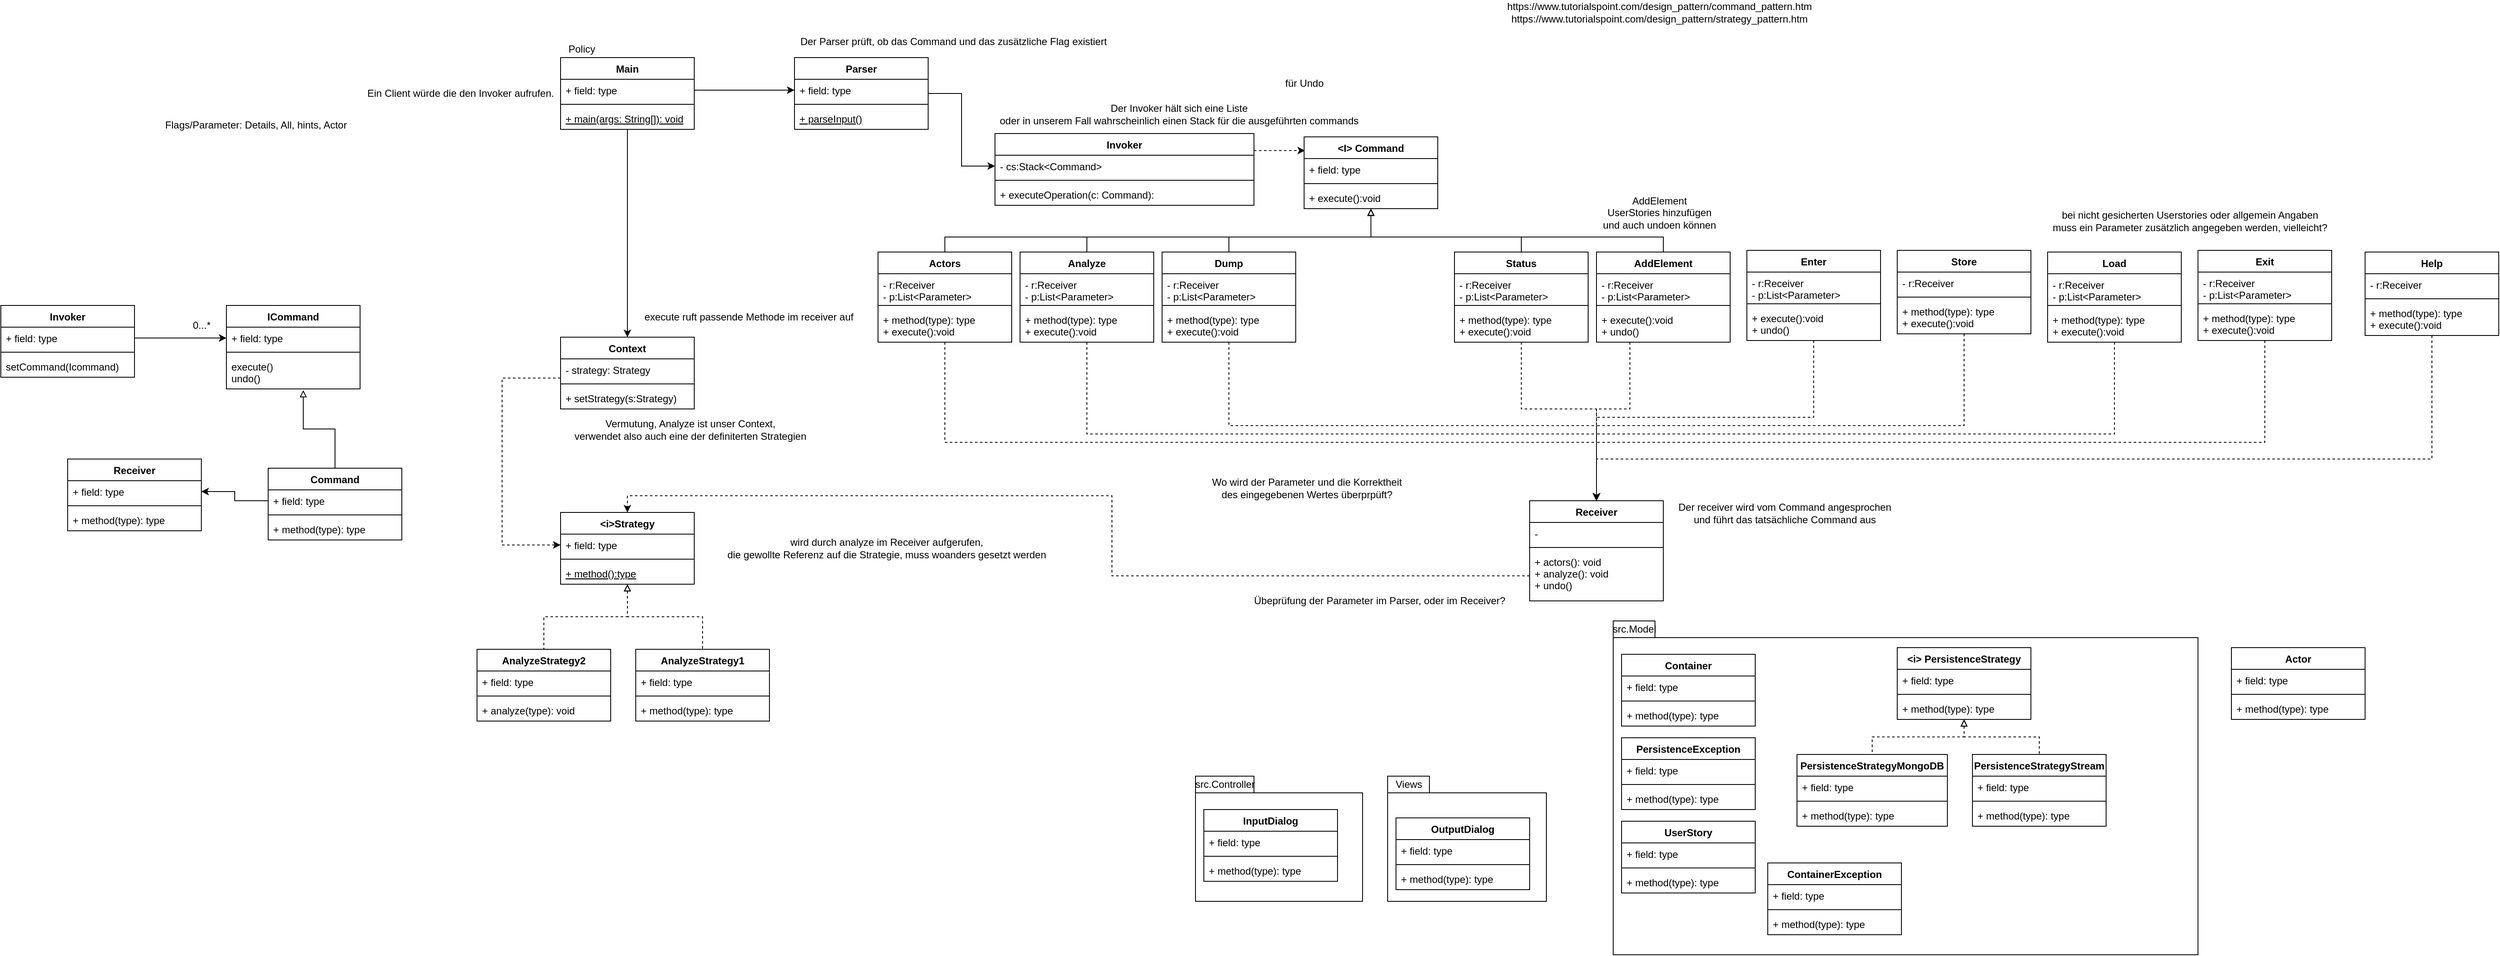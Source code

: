 <mxfile version="14.4.3" type="github">
  <diagram id="5BI3rPNFDfNl3alQkRcO" name="Page-1">
    <mxGraphModel dx="3258" dy="845" grid="1" gridSize="10" guides="1" tooltips="1" connect="1" arrows="1" fold="1" page="1" pageScale="1" pageWidth="1169" pageHeight="827" math="0" shadow="0">
      <root>
        <mxCell id="0" />
        <mxCell id="1" parent="0" />
        <mxCell id="6JhPH0XHJd65RkIRGvUt-177" value="" style="shape=folder;fontStyle=1;spacingTop=10;tabWidth=50;tabHeight=20;tabPosition=left;html=1;" parent="1" vertex="1">
          <mxGeometry x="-610" y="940" width="190" height="150" as="geometry" />
        </mxCell>
        <mxCell id="6JhPH0XHJd65RkIRGvUt-178" value="Views" style="text;html=1;align=center;verticalAlign=middle;resizable=0;points=[];autosize=1;" parent="1" vertex="1">
          <mxGeometry x="-610" y="940" width="50" height="20" as="geometry" />
        </mxCell>
        <mxCell id="6JhPH0XHJd65RkIRGvUt-179" value="OutputDialog" style="swimlane;fontStyle=1;align=center;verticalAlign=top;childLayout=stackLayout;horizontal=1;startSize=26;horizontalStack=0;resizeParent=1;resizeParentMax=0;resizeLast=0;collapsible=1;marginBottom=0;" parent="1" vertex="1">
          <mxGeometry x="-600" y="990" width="160" height="86" as="geometry" />
        </mxCell>
        <mxCell id="6JhPH0XHJd65RkIRGvUt-180" value="+ field: type" style="text;strokeColor=none;fillColor=none;align=left;verticalAlign=top;spacingLeft=4;spacingRight=4;overflow=hidden;rotatable=0;points=[[0,0.5],[1,0.5]];portConstraint=eastwest;" parent="6JhPH0XHJd65RkIRGvUt-179" vertex="1">
          <mxGeometry y="26" width="160" height="26" as="geometry" />
        </mxCell>
        <mxCell id="6JhPH0XHJd65RkIRGvUt-181" value="" style="line;strokeWidth=1;fillColor=none;align=left;verticalAlign=middle;spacingTop=-1;spacingLeft=3;spacingRight=3;rotatable=0;labelPosition=right;points=[];portConstraint=eastwest;" parent="6JhPH0XHJd65RkIRGvUt-179" vertex="1">
          <mxGeometry y="52" width="160" height="8" as="geometry" />
        </mxCell>
        <mxCell id="6JhPH0XHJd65RkIRGvUt-182" value="+ method(type): type" style="text;strokeColor=none;fillColor=none;align=left;verticalAlign=top;spacingLeft=4;spacingRight=4;overflow=hidden;rotatable=0;points=[[0,0.5],[1,0.5]];portConstraint=eastwest;" parent="6JhPH0XHJd65RkIRGvUt-179" vertex="1">
          <mxGeometry y="60" width="160" height="26" as="geometry" />
        </mxCell>
        <mxCell id="6JhPH0XHJd65RkIRGvUt-183" value="" style="shape=folder;fontStyle=1;spacingTop=10;tabWidth=50;tabHeight=20;tabPosition=left;html=1;" parent="1" vertex="1">
          <mxGeometry x="-340" y="754" width="700" height="400" as="geometry" />
        </mxCell>
        <mxCell id="6JhPH0XHJd65RkIRGvUt-184" value="src.Model" style="text;html=1;align=center;verticalAlign=middle;resizable=0;points=[];autosize=1;" parent="1" vertex="1">
          <mxGeometry x="-340" y="754" width="50" height="20" as="geometry" />
        </mxCell>
        <mxCell id="6JhPH0XHJd65RkIRGvUt-185" value="Container" style="swimlane;fontStyle=1;align=center;verticalAlign=top;childLayout=stackLayout;horizontal=1;startSize=26;horizontalStack=0;resizeParent=1;resizeParentMax=0;resizeLast=0;collapsible=1;marginBottom=0;" parent="1" vertex="1">
          <mxGeometry x="-330" y="794" width="160" height="86" as="geometry" />
        </mxCell>
        <mxCell id="6JhPH0XHJd65RkIRGvUt-186" value="+ field: type" style="text;strokeColor=none;fillColor=none;align=left;verticalAlign=top;spacingLeft=4;spacingRight=4;overflow=hidden;rotatable=0;points=[[0,0.5],[1,0.5]];portConstraint=eastwest;" parent="6JhPH0XHJd65RkIRGvUt-185" vertex="1">
          <mxGeometry y="26" width="160" height="26" as="geometry" />
        </mxCell>
        <mxCell id="6JhPH0XHJd65RkIRGvUt-187" value="" style="line;strokeWidth=1;fillColor=none;align=left;verticalAlign=middle;spacingTop=-1;spacingLeft=3;spacingRight=3;rotatable=0;labelPosition=right;points=[];portConstraint=eastwest;" parent="6JhPH0XHJd65RkIRGvUt-185" vertex="1">
          <mxGeometry y="52" width="160" height="8" as="geometry" />
        </mxCell>
        <mxCell id="6JhPH0XHJd65RkIRGvUt-188" value="+ method(type): type" style="text;strokeColor=none;fillColor=none;align=left;verticalAlign=top;spacingLeft=4;spacingRight=4;overflow=hidden;rotatable=0;points=[[0,0.5],[1,0.5]];portConstraint=eastwest;" parent="6JhPH0XHJd65RkIRGvUt-185" vertex="1">
          <mxGeometry y="60" width="160" height="26" as="geometry" />
        </mxCell>
        <mxCell id="6JhPH0XHJd65RkIRGvUt-189" value="ContainerException" style="swimlane;fontStyle=1;align=center;verticalAlign=top;childLayout=stackLayout;horizontal=1;startSize=26;horizontalStack=0;resizeParent=1;resizeParentMax=0;resizeLast=0;collapsible=1;marginBottom=0;" parent="1" vertex="1">
          <mxGeometry x="-155" y="1044" width="160" height="86" as="geometry" />
        </mxCell>
        <mxCell id="6JhPH0XHJd65RkIRGvUt-190" value="+ field: type" style="text;strokeColor=none;fillColor=none;align=left;verticalAlign=top;spacingLeft=4;spacingRight=4;overflow=hidden;rotatable=0;points=[[0,0.5],[1,0.5]];portConstraint=eastwest;" parent="6JhPH0XHJd65RkIRGvUt-189" vertex="1">
          <mxGeometry y="26" width="160" height="26" as="geometry" />
        </mxCell>
        <mxCell id="6JhPH0XHJd65RkIRGvUt-191" value="" style="line;strokeWidth=1;fillColor=none;align=left;verticalAlign=middle;spacingTop=-1;spacingLeft=3;spacingRight=3;rotatable=0;labelPosition=right;points=[];portConstraint=eastwest;" parent="6JhPH0XHJd65RkIRGvUt-189" vertex="1">
          <mxGeometry y="52" width="160" height="8" as="geometry" />
        </mxCell>
        <mxCell id="6JhPH0XHJd65RkIRGvUt-192" value="+ method(type): type" style="text;strokeColor=none;fillColor=none;align=left;verticalAlign=top;spacingLeft=4;spacingRight=4;overflow=hidden;rotatable=0;points=[[0,0.5],[1,0.5]];portConstraint=eastwest;" parent="6JhPH0XHJd65RkIRGvUt-189" vertex="1">
          <mxGeometry y="60" width="160" height="26" as="geometry" />
        </mxCell>
        <mxCell id="6JhPH0XHJd65RkIRGvUt-193" value="PersistenceException" style="swimlane;fontStyle=1;align=center;verticalAlign=top;childLayout=stackLayout;horizontal=1;startSize=26;horizontalStack=0;resizeParent=1;resizeParentMax=0;resizeLast=0;collapsible=1;marginBottom=0;" parent="1" vertex="1">
          <mxGeometry x="-330" y="894" width="160" height="86" as="geometry" />
        </mxCell>
        <mxCell id="6JhPH0XHJd65RkIRGvUt-194" value="+ field: type" style="text;strokeColor=none;fillColor=none;align=left;verticalAlign=top;spacingLeft=4;spacingRight=4;overflow=hidden;rotatable=0;points=[[0,0.5],[1,0.5]];portConstraint=eastwest;" parent="6JhPH0XHJd65RkIRGvUt-193" vertex="1">
          <mxGeometry y="26" width="160" height="26" as="geometry" />
        </mxCell>
        <mxCell id="6JhPH0XHJd65RkIRGvUt-195" value="" style="line;strokeWidth=1;fillColor=none;align=left;verticalAlign=middle;spacingTop=-1;spacingLeft=3;spacingRight=3;rotatable=0;labelPosition=right;points=[];portConstraint=eastwest;" parent="6JhPH0XHJd65RkIRGvUt-193" vertex="1">
          <mxGeometry y="52" width="160" height="8" as="geometry" />
        </mxCell>
        <mxCell id="6JhPH0XHJd65RkIRGvUt-196" value="+ method(type): type" style="text;strokeColor=none;fillColor=none;align=left;verticalAlign=top;spacingLeft=4;spacingRight=4;overflow=hidden;rotatable=0;points=[[0,0.5],[1,0.5]];portConstraint=eastwest;" parent="6JhPH0XHJd65RkIRGvUt-193" vertex="1">
          <mxGeometry y="60" width="160" height="26" as="geometry" />
        </mxCell>
        <mxCell id="6JhPH0XHJd65RkIRGvUt-197" value="PersistenceStrategyStream" style="swimlane;fontStyle=1;align=center;verticalAlign=top;childLayout=stackLayout;horizontal=1;startSize=26;horizontalStack=0;resizeParent=1;resizeParentMax=0;resizeLast=0;collapsible=1;marginBottom=0;" parent="1" vertex="1">
          <mxGeometry x="90" y="914" width="160" height="86" as="geometry" />
        </mxCell>
        <mxCell id="6JhPH0XHJd65RkIRGvUt-198" value="+ field: type" style="text;strokeColor=none;fillColor=none;align=left;verticalAlign=top;spacingLeft=4;spacingRight=4;overflow=hidden;rotatable=0;points=[[0,0.5],[1,0.5]];portConstraint=eastwest;" parent="6JhPH0XHJd65RkIRGvUt-197" vertex="1">
          <mxGeometry y="26" width="160" height="26" as="geometry" />
        </mxCell>
        <mxCell id="6JhPH0XHJd65RkIRGvUt-199" value="" style="line;strokeWidth=1;fillColor=none;align=left;verticalAlign=middle;spacingTop=-1;spacingLeft=3;spacingRight=3;rotatable=0;labelPosition=right;points=[];portConstraint=eastwest;" parent="6JhPH0XHJd65RkIRGvUt-197" vertex="1">
          <mxGeometry y="52" width="160" height="8" as="geometry" />
        </mxCell>
        <mxCell id="6JhPH0XHJd65RkIRGvUt-200" value="+ method(type): type" style="text;strokeColor=none;fillColor=none;align=left;verticalAlign=top;spacingLeft=4;spacingRight=4;overflow=hidden;rotatable=0;points=[[0,0.5],[1,0.5]];portConstraint=eastwest;" parent="6JhPH0XHJd65RkIRGvUt-197" vertex="1">
          <mxGeometry y="60" width="160" height="26" as="geometry" />
        </mxCell>
        <mxCell id="6JhPH0XHJd65RkIRGvUt-201" value="PersistenceStrategyMongoDB" style="swimlane;fontStyle=1;align=center;verticalAlign=top;childLayout=stackLayout;horizontal=1;startSize=26;horizontalStack=0;resizeParent=1;resizeParentMax=0;resizeLast=0;collapsible=1;marginBottom=0;" parent="1" vertex="1">
          <mxGeometry x="-120" y="914" width="180" height="86" as="geometry" />
        </mxCell>
        <mxCell id="6JhPH0XHJd65RkIRGvUt-202" value="+ field: type" style="text;strokeColor=none;fillColor=none;align=left;verticalAlign=top;spacingLeft=4;spacingRight=4;overflow=hidden;rotatable=0;points=[[0,0.5],[1,0.5]];portConstraint=eastwest;" parent="6JhPH0XHJd65RkIRGvUt-201" vertex="1">
          <mxGeometry y="26" width="180" height="26" as="geometry" />
        </mxCell>
        <mxCell id="6JhPH0XHJd65RkIRGvUt-203" value="" style="line;strokeWidth=1;fillColor=none;align=left;verticalAlign=middle;spacingTop=-1;spacingLeft=3;spacingRight=3;rotatable=0;labelPosition=right;points=[];portConstraint=eastwest;" parent="6JhPH0XHJd65RkIRGvUt-201" vertex="1">
          <mxGeometry y="52" width="180" height="8" as="geometry" />
        </mxCell>
        <mxCell id="6JhPH0XHJd65RkIRGvUt-204" value="+ method(type): type" style="text;strokeColor=none;fillColor=none;align=left;verticalAlign=top;spacingLeft=4;spacingRight=4;overflow=hidden;rotatable=0;points=[[0,0.5],[1,0.5]];portConstraint=eastwest;" parent="6JhPH0XHJd65RkIRGvUt-201" vertex="1">
          <mxGeometry y="60" width="180" height="26" as="geometry" />
        </mxCell>
        <mxCell id="6JhPH0XHJd65RkIRGvUt-205" value="UserStory" style="swimlane;fontStyle=1;align=center;verticalAlign=top;childLayout=stackLayout;horizontal=1;startSize=26;horizontalStack=0;resizeParent=1;resizeParentMax=0;resizeLast=0;collapsible=1;marginBottom=0;" parent="1" vertex="1">
          <mxGeometry x="-330" y="994" width="160" height="86" as="geometry" />
        </mxCell>
        <mxCell id="6JhPH0XHJd65RkIRGvUt-206" value="+ field: type" style="text;strokeColor=none;fillColor=none;align=left;verticalAlign=top;spacingLeft=4;spacingRight=4;overflow=hidden;rotatable=0;points=[[0,0.5],[1,0.5]];portConstraint=eastwest;" parent="6JhPH0XHJd65RkIRGvUt-205" vertex="1">
          <mxGeometry y="26" width="160" height="26" as="geometry" />
        </mxCell>
        <mxCell id="6JhPH0XHJd65RkIRGvUt-207" value="" style="line;strokeWidth=1;fillColor=none;align=left;verticalAlign=middle;spacingTop=-1;spacingLeft=3;spacingRight=3;rotatable=0;labelPosition=right;points=[];portConstraint=eastwest;" parent="6JhPH0XHJd65RkIRGvUt-205" vertex="1">
          <mxGeometry y="52" width="160" height="8" as="geometry" />
        </mxCell>
        <mxCell id="6JhPH0XHJd65RkIRGvUt-208" value="+ method(type): type" style="text;strokeColor=none;fillColor=none;align=left;verticalAlign=top;spacingLeft=4;spacingRight=4;overflow=hidden;rotatable=0;points=[[0,0.5],[1,0.5]];portConstraint=eastwest;" parent="6JhPH0XHJd65RkIRGvUt-205" vertex="1">
          <mxGeometry y="60" width="160" height="26" as="geometry" />
        </mxCell>
        <mxCell id="6JhPH0XHJd65RkIRGvUt-209" style="edgeStyle=orthogonalEdgeStyle;rounded=0;orthogonalLoop=1;jettySize=auto;html=1;entryX=0.5;entryY=0;entryDx=0;entryDy=0;endArrow=none;endFill=0;startArrow=block;startFill=0;dashed=1;" parent="1" source="6JhPH0XHJd65RkIRGvUt-211" target="6JhPH0XHJd65RkIRGvUt-197" edge="1">
          <mxGeometry relative="1" as="geometry" />
        </mxCell>
        <mxCell id="6JhPH0XHJd65RkIRGvUt-210" style="edgeStyle=orthogonalEdgeStyle;rounded=0;orthogonalLoop=1;jettySize=auto;html=1;entryX=0.5;entryY=0;entryDx=0;entryDy=0;endArrow=none;endFill=0;startArrow=block;startFill=0;dashed=1;" parent="1" source="6JhPH0XHJd65RkIRGvUt-211" target="6JhPH0XHJd65RkIRGvUt-201" edge="1">
          <mxGeometry relative="1" as="geometry" />
        </mxCell>
        <mxCell id="6JhPH0XHJd65RkIRGvUt-211" value="&lt;i&gt; PersistenceStrategy" style="swimlane;fontStyle=1;align=center;verticalAlign=top;childLayout=stackLayout;horizontal=1;startSize=26;horizontalStack=0;resizeParent=1;resizeParentMax=0;resizeLast=0;collapsible=1;marginBottom=0;" parent="1" vertex="1">
          <mxGeometry y="786" width="160" height="86" as="geometry" />
        </mxCell>
        <mxCell id="6JhPH0XHJd65RkIRGvUt-212" value="+ field: type" style="text;strokeColor=none;fillColor=none;align=left;verticalAlign=top;spacingLeft=4;spacingRight=4;overflow=hidden;rotatable=0;points=[[0,0.5],[1,0.5]];portConstraint=eastwest;" parent="6JhPH0XHJd65RkIRGvUt-211" vertex="1">
          <mxGeometry y="26" width="160" height="26" as="geometry" />
        </mxCell>
        <mxCell id="6JhPH0XHJd65RkIRGvUt-213" value="" style="line;strokeWidth=1;fillColor=none;align=left;verticalAlign=middle;spacingTop=-1;spacingLeft=3;spacingRight=3;rotatable=0;labelPosition=right;points=[];portConstraint=eastwest;" parent="6JhPH0XHJd65RkIRGvUt-211" vertex="1">
          <mxGeometry y="52" width="160" height="8" as="geometry" />
        </mxCell>
        <mxCell id="6JhPH0XHJd65RkIRGvUt-214" value="+ method(type): type" style="text;strokeColor=none;fillColor=none;align=left;verticalAlign=top;spacingLeft=4;spacingRight=4;overflow=hidden;rotatable=0;points=[[0,0.5],[1,0.5]];portConstraint=eastwest;" parent="6JhPH0XHJd65RkIRGvUt-211" vertex="1">
          <mxGeometry y="60" width="160" height="26" as="geometry" />
        </mxCell>
        <mxCell id="6JhPH0XHJd65RkIRGvUt-215" value="" style="shape=folder;fontStyle=1;spacingTop=10;tabWidth=70;tabHeight=20;tabPosition=left;html=1;" parent="1" vertex="1">
          <mxGeometry x="-840" y="940" width="200" height="150" as="geometry" />
        </mxCell>
        <mxCell id="6JhPH0XHJd65RkIRGvUt-216" value="src.Controller" style="text;html=1;align=center;verticalAlign=middle;resizable=0;points=[];autosize=1;" parent="1" vertex="1">
          <mxGeometry x="-840" y="940" width="70" height="20" as="geometry" />
        </mxCell>
        <mxCell id="6JhPH0XHJd65RkIRGvUt-217" value="InputDialog" style="swimlane;fontStyle=1;align=center;verticalAlign=top;childLayout=stackLayout;horizontal=1;startSize=26;horizontalStack=0;resizeParent=1;resizeParentMax=0;resizeLast=0;collapsible=1;marginBottom=0;" parent="1" vertex="1">
          <mxGeometry x="-830" y="980" width="160" height="86" as="geometry" />
        </mxCell>
        <mxCell id="6JhPH0XHJd65RkIRGvUt-218" value="+ field: type" style="text;strokeColor=none;fillColor=none;align=left;verticalAlign=top;spacingLeft=4;spacingRight=4;overflow=hidden;rotatable=0;points=[[0,0.5],[1,0.5]];portConstraint=eastwest;" parent="6JhPH0XHJd65RkIRGvUt-217" vertex="1">
          <mxGeometry y="26" width="160" height="26" as="geometry" />
        </mxCell>
        <mxCell id="6JhPH0XHJd65RkIRGvUt-219" value="" style="line;strokeWidth=1;fillColor=none;align=left;verticalAlign=middle;spacingTop=-1;spacingLeft=3;spacingRight=3;rotatable=0;labelPosition=right;points=[];portConstraint=eastwest;" parent="6JhPH0XHJd65RkIRGvUt-217" vertex="1">
          <mxGeometry y="52" width="160" height="8" as="geometry" />
        </mxCell>
        <mxCell id="6JhPH0XHJd65RkIRGvUt-220" value="+ method(type): type" style="text;strokeColor=none;fillColor=none;align=left;verticalAlign=top;spacingLeft=4;spacingRight=4;overflow=hidden;rotatable=0;points=[[0,0.5],[1,0.5]];portConstraint=eastwest;" parent="6JhPH0XHJd65RkIRGvUt-217" vertex="1">
          <mxGeometry y="60" width="160" height="26" as="geometry" />
        </mxCell>
        <mxCell id="6JhPH0XHJd65RkIRGvUt-222" style="edgeStyle=orthogonalEdgeStyle;rounded=0;orthogonalLoop=1;jettySize=auto;html=1;entryX=0.5;entryY=0;entryDx=0;entryDy=0;exitX=0.5;exitY=1;exitDx=0;exitDy=0;exitPerimeter=0;" parent="1" source="6JhPH0XHJd65RkIRGvUt-226" target="6JhPH0XHJd65RkIRGvUt-296" edge="1">
          <mxGeometry relative="1" as="geometry">
            <Array as="points">
              <mxPoint x="-1520" y="330" />
              <mxPoint x="-1520" y="330" />
            </Array>
          </mxGeometry>
        </mxCell>
        <mxCell id="6JhPH0XHJd65RkIRGvUt-223" value="Main" style="swimlane;fontStyle=1;align=center;verticalAlign=top;childLayout=stackLayout;horizontal=1;startSize=26;horizontalStack=0;resizeParent=1;resizeParentMax=0;resizeLast=0;collapsible=1;marginBottom=0;" parent="1" vertex="1">
          <mxGeometry x="-1600" y="79" width="160" height="86" as="geometry" />
        </mxCell>
        <mxCell id="6JhPH0XHJd65RkIRGvUt-224" value="+ field: type" style="text;strokeColor=none;fillColor=none;align=left;verticalAlign=top;spacingLeft=4;spacingRight=4;overflow=hidden;rotatable=0;points=[[0,0.5],[1,0.5]];portConstraint=eastwest;" parent="6JhPH0XHJd65RkIRGvUt-223" vertex="1">
          <mxGeometry y="26" width="160" height="26" as="geometry" />
        </mxCell>
        <mxCell id="6JhPH0XHJd65RkIRGvUt-225" value="" style="line;strokeWidth=1;fillColor=none;align=left;verticalAlign=middle;spacingTop=-1;spacingLeft=3;spacingRight=3;rotatable=0;labelPosition=right;points=[];portConstraint=eastwest;" parent="6JhPH0XHJd65RkIRGvUt-223" vertex="1">
          <mxGeometry y="52" width="160" height="8" as="geometry" />
        </mxCell>
        <mxCell id="6JhPH0XHJd65RkIRGvUt-226" value="+ main(args: String[]): void" style="text;strokeColor=none;fillColor=none;align=left;verticalAlign=top;spacingLeft=4;spacingRight=4;overflow=hidden;rotatable=0;points=[[0,0.5],[1,0.5]];portConstraint=eastwest;fontStyle=4" parent="6JhPH0XHJd65RkIRGvUt-223" vertex="1">
          <mxGeometry y="60" width="160" height="26" as="geometry" />
        </mxCell>
        <mxCell id="6JhPH0XHJd65RkIRGvUt-227" style="edgeStyle=orthogonalEdgeStyle;rounded=0;orthogonalLoop=1;jettySize=auto;html=1;entryX=0.007;entryY=0.191;entryDx=0;entryDy=0;entryPerimeter=0;startArrow=none;startFill=0;dashed=1;" parent="1" source="6JhPH0XHJd65RkIRGvUt-228" target="6JhPH0XHJd65RkIRGvUt-238" edge="1">
          <mxGeometry relative="1" as="geometry">
            <Array as="points">
              <mxPoint x="-740" y="190" />
            </Array>
          </mxGeometry>
        </mxCell>
        <mxCell id="6JhPH0XHJd65RkIRGvUt-228" value="Invoker" style="swimlane;fontStyle=1;align=center;verticalAlign=top;childLayout=stackLayout;horizontal=1;startSize=26;horizontalStack=0;resizeParent=1;resizeParentMax=0;resizeLast=0;collapsible=1;marginBottom=0;" parent="1" vertex="1">
          <mxGeometry x="-1080" y="170" width="310" height="86" as="geometry" />
        </mxCell>
        <mxCell id="6JhPH0XHJd65RkIRGvUt-229" value="- cs:Stack&lt;Command&gt;" style="text;strokeColor=none;fillColor=none;align=left;verticalAlign=top;spacingLeft=4;spacingRight=4;overflow=hidden;rotatable=0;points=[[0,0.5],[1,0.5]];portConstraint=eastwest;" parent="6JhPH0XHJd65RkIRGvUt-228" vertex="1">
          <mxGeometry y="26" width="310" height="26" as="geometry" />
        </mxCell>
        <mxCell id="6JhPH0XHJd65RkIRGvUt-230" value="" style="line;strokeWidth=1;fillColor=none;align=left;verticalAlign=middle;spacingTop=-1;spacingLeft=3;spacingRight=3;rotatable=0;labelPosition=right;points=[];portConstraint=eastwest;" parent="6JhPH0XHJd65RkIRGvUt-228" vertex="1">
          <mxGeometry y="52" width="310" height="8" as="geometry" />
        </mxCell>
        <mxCell id="6JhPH0XHJd65RkIRGvUt-231" value="+ executeOperation(c: Command): " style="text;strokeColor=none;fillColor=none;align=left;verticalAlign=top;spacingLeft=4;spacingRight=4;overflow=hidden;rotatable=0;points=[[0,0.5],[1,0.5]];portConstraint=eastwest;fontStyle=0" parent="6JhPH0XHJd65RkIRGvUt-228" vertex="1">
          <mxGeometry y="60" width="310" height="26" as="geometry" />
        </mxCell>
        <mxCell id="6JhPH0XHJd65RkIRGvUt-232" style="edgeStyle=orthogonalEdgeStyle;rounded=0;orthogonalLoop=1;jettySize=auto;html=1;entryX=0.5;entryY=0;entryDx=0;entryDy=0;startArrow=block;startFill=0;endArrow=none;endFill=0;" parent="1" source="6JhPH0XHJd65RkIRGvUt-238" target="6JhPH0XHJd65RkIRGvUt-277" edge="1">
          <mxGeometry relative="1" as="geometry">
            <Array as="points">
              <mxPoint x="-630" y="294" />
              <mxPoint x="-800" y="294" />
            </Array>
          </mxGeometry>
        </mxCell>
        <mxCell id="6JhPH0XHJd65RkIRGvUt-234" style="edgeStyle=orthogonalEdgeStyle;rounded=0;orthogonalLoop=1;jettySize=auto;html=1;entryX=0.5;entryY=0;entryDx=0;entryDy=0;startArrow=block;startFill=0;endArrow=none;endFill=0;" parent="1" source="6JhPH0XHJd65RkIRGvUt-238" target="6JhPH0XHJd65RkIRGvUt-248" edge="1">
          <mxGeometry relative="1" as="geometry">
            <Array as="points">
              <mxPoint x="-630" y="294" />
              <mxPoint x="-970" y="294" />
            </Array>
          </mxGeometry>
        </mxCell>
        <mxCell id="6JhPH0XHJd65RkIRGvUt-235" style="edgeStyle=orthogonalEdgeStyle;rounded=0;orthogonalLoop=1;jettySize=auto;html=1;entryX=0.5;entryY=0;entryDx=0;entryDy=0;startArrow=block;startFill=0;endArrow=none;endFill=0;" parent="1" source="6JhPH0XHJd65RkIRGvUt-238" target="6JhPH0XHJd65RkIRGvUt-258" edge="1">
          <mxGeometry relative="1" as="geometry">
            <Array as="points">
              <mxPoint x="-630" y="294" />
              <mxPoint x="-1140" y="294" />
            </Array>
          </mxGeometry>
        </mxCell>
        <mxCell id="6JhPH0XHJd65RkIRGvUt-236" style="edgeStyle=orthogonalEdgeStyle;rounded=0;orthogonalLoop=1;jettySize=auto;html=1;entryX=0.5;entryY=0;entryDx=0;entryDy=0;startArrow=block;startFill=0;endArrow=none;endFill=0;" parent="1" source="6JhPH0XHJd65RkIRGvUt-238" target="6JhPH0XHJd65RkIRGvUt-272" edge="1">
          <mxGeometry relative="1" as="geometry">
            <Array as="points">
              <mxPoint x="-630" y="294" />
              <mxPoint x="-450" y="294" />
            </Array>
          </mxGeometry>
        </mxCell>
        <mxCell id="6JhPH0XHJd65RkIRGvUt-237" style="edgeStyle=orthogonalEdgeStyle;rounded=0;orthogonalLoop=1;jettySize=auto;html=1;entryX=0.5;entryY=0;entryDx=0;entryDy=0;startArrow=block;startFill=0;endArrow=none;endFill=0;" parent="1" source="6JhPH0XHJd65RkIRGvUt-238" target="6JhPH0XHJd65RkIRGvUt-253" edge="1">
          <mxGeometry relative="1" as="geometry">
            <Array as="points">
              <mxPoint x="-630" y="294" />
              <mxPoint x="-280" y="294" />
            </Array>
          </mxGeometry>
        </mxCell>
        <mxCell id="6JhPH0XHJd65RkIRGvUt-238" value="&lt;I&gt; Command" style="swimlane;fontStyle=1;align=center;verticalAlign=top;childLayout=stackLayout;horizontal=1;startSize=26;horizontalStack=0;resizeParent=1;resizeParentMax=0;resizeLast=0;collapsible=1;marginBottom=0;" parent="1" vertex="1">
          <mxGeometry x="-710" y="174" width="160" height="86" as="geometry" />
        </mxCell>
        <mxCell id="6JhPH0XHJd65RkIRGvUt-239" value="+ field: type" style="text;strokeColor=none;fillColor=none;align=left;verticalAlign=top;spacingLeft=4;spacingRight=4;overflow=hidden;rotatable=0;points=[[0,0.5],[1,0.5]];portConstraint=eastwest;" parent="6JhPH0XHJd65RkIRGvUt-238" vertex="1">
          <mxGeometry y="26" width="160" height="26" as="geometry" />
        </mxCell>
        <mxCell id="6JhPH0XHJd65RkIRGvUt-240" value="" style="line;strokeWidth=1;fillColor=none;align=left;verticalAlign=middle;spacingTop=-1;spacingLeft=3;spacingRight=3;rotatable=0;labelPosition=right;points=[];portConstraint=eastwest;" parent="6JhPH0XHJd65RkIRGvUt-238" vertex="1">
          <mxGeometry y="52" width="160" height="8" as="geometry" />
        </mxCell>
        <mxCell id="6JhPH0XHJd65RkIRGvUt-241" value="+ execute():void" style="text;strokeColor=none;fillColor=none;align=left;verticalAlign=top;spacingLeft=4;spacingRight=4;overflow=hidden;rotatable=0;points=[[0,0.5],[1,0.5]];portConstraint=eastwest;fontStyle=0" parent="6JhPH0XHJd65RkIRGvUt-238" vertex="1">
          <mxGeometry y="60" width="160" height="26" as="geometry" />
        </mxCell>
        <mxCell id="6JhPH0XHJd65RkIRGvUt-243" value="Receiver" style="swimlane;fontStyle=1;align=center;verticalAlign=top;childLayout=stackLayout;horizontal=1;startSize=26;horizontalStack=0;resizeParent=1;resizeParentMax=0;resizeLast=0;collapsible=1;marginBottom=0;" parent="1" vertex="1">
          <mxGeometry x="-440" y="610" width="160" height="120" as="geometry" />
        </mxCell>
        <mxCell id="6JhPH0XHJd65RkIRGvUt-244" value="-" style="text;strokeColor=none;fillColor=none;align=left;verticalAlign=top;spacingLeft=4;spacingRight=4;overflow=hidden;rotatable=0;points=[[0,0.5],[1,0.5]];portConstraint=eastwest;" parent="6JhPH0XHJd65RkIRGvUt-243" vertex="1">
          <mxGeometry y="26" width="160" height="26" as="geometry" />
        </mxCell>
        <mxCell id="6JhPH0XHJd65RkIRGvUt-245" value="" style="line;strokeWidth=1;fillColor=none;align=left;verticalAlign=middle;spacingTop=-1;spacingLeft=3;spacingRight=3;rotatable=0;labelPosition=right;points=[];portConstraint=eastwest;" parent="6JhPH0XHJd65RkIRGvUt-243" vertex="1">
          <mxGeometry y="52" width="160" height="8" as="geometry" />
        </mxCell>
        <mxCell id="6JhPH0XHJd65RkIRGvUt-246" value="+ actors(): void&#xa;+ analyze(): void&#xa;+ undo()&#xa;&#xa;" style="text;strokeColor=none;fillColor=none;align=left;verticalAlign=top;spacingLeft=4;spacingRight=4;overflow=hidden;rotatable=0;points=[[0,0.5],[1,0.5]];portConstraint=eastwest;fontStyle=0" parent="6JhPH0XHJd65RkIRGvUt-243" vertex="1">
          <mxGeometry y="60" width="160" height="60" as="geometry" />
        </mxCell>
        <mxCell id="6JhPH0XHJd65RkIRGvUt-247" style="edgeStyle=orthogonalEdgeStyle;rounded=0;orthogonalLoop=1;jettySize=auto;html=1;entryX=0.5;entryY=0;entryDx=0;entryDy=0;dashed=1;startArrow=none;startFill=0;" parent="1" source="6JhPH0XHJd65RkIRGvUt-248" target="6JhPH0XHJd65RkIRGvUt-243" edge="1">
          <mxGeometry relative="1" as="geometry">
            <Array as="points">
              <mxPoint x="-970" y="530" />
              <mxPoint x="-360" y="530" />
            </Array>
          </mxGeometry>
        </mxCell>
        <mxCell id="6JhPH0XHJd65RkIRGvUt-248" value="Analyze" style="swimlane;fontStyle=1;align=center;verticalAlign=top;childLayout=stackLayout;horizontal=1;startSize=26;horizontalStack=0;resizeParent=1;resizeParentMax=0;resizeLast=0;collapsible=1;marginBottom=0;" parent="1" vertex="1">
          <mxGeometry x="-1050" y="312" width="160" height="108" as="geometry" />
        </mxCell>
        <mxCell id="6JhPH0XHJd65RkIRGvUt-249" value="- r:Receiver&#xa;- p:List&lt;Parameter&gt;&#xa;&#xa;&#xa;" style="text;strokeColor=none;fillColor=none;align=left;verticalAlign=top;spacingLeft=4;spacingRight=4;overflow=hidden;rotatable=0;points=[[0,0.5],[1,0.5]];portConstraint=eastwest;" parent="6JhPH0XHJd65RkIRGvUt-248" vertex="1">
          <mxGeometry y="26" width="160" height="34" as="geometry" />
        </mxCell>
        <mxCell id="6JhPH0XHJd65RkIRGvUt-250" value="" style="line;strokeWidth=1;fillColor=none;align=left;verticalAlign=middle;spacingTop=-1;spacingLeft=3;spacingRight=3;rotatable=0;labelPosition=right;points=[];portConstraint=eastwest;" parent="6JhPH0XHJd65RkIRGvUt-248" vertex="1">
          <mxGeometry y="60" width="160" height="8" as="geometry" />
        </mxCell>
        <mxCell id="6JhPH0XHJd65RkIRGvUt-251" value="+ method(type): type&#xa;+ execute():void" style="text;strokeColor=none;fillColor=none;align=left;verticalAlign=top;spacingLeft=4;spacingRight=4;overflow=hidden;rotatable=0;points=[[0,0.5],[1,0.5]];portConstraint=eastwest;fontStyle=0" parent="6JhPH0XHJd65RkIRGvUt-248" vertex="1">
          <mxGeometry y="68" width="160" height="40" as="geometry" />
        </mxCell>
        <mxCell id="6JhPH0XHJd65RkIRGvUt-252" style="edgeStyle=orthogonalEdgeStyle;rounded=0;orthogonalLoop=1;jettySize=auto;html=1;entryX=0.5;entryY=0;entryDx=0;entryDy=0;dashed=1;startArrow=none;startFill=0;exitX=0.25;exitY=1;exitDx=0;exitDy=0;" parent="1" source="6JhPH0XHJd65RkIRGvUt-253" target="6JhPH0XHJd65RkIRGvUt-243" edge="1">
          <mxGeometry relative="1" as="geometry">
            <Array as="points">
              <mxPoint x="-320" y="500" />
              <mxPoint x="-360" y="500" />
            </Array>
          </mxGeometry>
        </mxCell>
        <mxCell id="6JhPH0XHJd65RkIRGvUt-253" value="AddElement" style="swimlane;fontStyle=1;align=center;verticalAlign=top;childLayout=stackLayout;horizontal=1;startSize=26;horizontalStack=0;resizeParent=1;resizeParentMax=0;resizeLast=0;collapsible=1;marginBottom=0;" parent="1" vertex="1">
          <mxGeometry x="-360" y="312" width="160" height="108" as="geometry" />
        </mxCell>
        <mxCell id="6JhPH0XHJd65RkIRGvUt-254" value="- r:Receiver&#xa;- p:List&lt;Parameter&gt;&#xa;&#xa;&#xa;" style="text;strokeColor=none;fillColor=none;align=left;verticalAlign=top;spacingLeft=4;spacingRight=4;overflow=hidden;rotatable=0;points=[[0,0.5],[1,0.5]];portConstraint=eastwest;" parent="6JhPH0XHJd65RkIRGvUt-253" vertex="1">
          <mxGeometry y="26" width="160" height="34" as="geometry" />
        </mxCell>
        <mxCell id="6JhPH0XHJd65RkIRGvUt-255" value="" style="line;strokeWidth=1;fillColor=none;align=left;verticalAlign=middle;spacingTop=-1;spacingLeft=3;spacingRight=3;rotatable=0;labelPosition=right;points=[];portConstraint=eastwest;" parent="6JhPH0XHJd65RkIRGvUt-253" vertex="1">
          <mxGeometry y="60" width="160" height="8" as="geometry" />
        </mxCell>
        <mxCell id="6JhPH0XHJd65RkIRGvUt-256" value="+ execute():void&#xa;+ undo()&#xa;" style="text;strokeColor=none;fillColor=none;align=left;verticalAlign=top;spacingLeft=4;spacingRight=4;overflow=hidden;rotatable=0;points=[[0,0.5],[1,0.5]];portConstraint=eastwest;fontStyle=0" parent="6JhPH0XHJd65RkIRGvUt-253" vertex="1">
          <mxGeometry y="68" width="160" height="40" as="geometry" />
        </mxCell>
        <mxCell id="6JhPH0XHJd65RkIRGvUt-257" style="edgeStyle=orthogonalEdgeStyle;rounded=0;orthogonalLoop=1;jettySize=auto;html=1;entryX=0.5;entryY=0;entryDx=0;entryDy=0;dashed=1;startArrow=none;startFill=0;" parent="1" source="6JhPH0XHJd65RkIRGvUt-258" target="6JhPH0XHJd65RkIRGvUt-243" edge="1">
          <mxGeometry relative="1" as="geometry">
            <Array as="points">
              <mxPoint x="-1140" y="540" />
              <mxPoint x="-360" y="540" />
            </Array>
          </mxGeometry>
        </mxCell>
        <mxCell id="6JhPH0XHJd65RkIRGvUt-258" value="Actors" style="swimlane;fontStyle=1;align=center;verticalAlign=top;childLayout=stackLayout;horizontal=1;startSize=26;horizontalStack=0;resizeParent=1;resizeParentMax=0;resizeLast=0;collapsible=1;marginBottom=0;" parent="1" vertex="1">
          <mxGeometry x="-1220" y="312" width="160" height="108" as="geometry" />
        </mxCell>
        <mxCell id="6JhPH0XHJd65RkIRGvUt-259" value="- r:Receiver&#xa;- p:List&lt;Parameter&gt;&#xa;" style="text;strokeColor=none;fillColor=none;align=left;verticalAlign=top;spacingLeft=4;spacingRight=4;overflow=hidden;rotatable=0;points=[[0,0.5],[1,0.5]];portConstraint=eastwest;" parent="6JhPH0XHJd65RkIRGvUt-258" vertex="1">
          <mxGeometry y="26" width="160" height="34" as="geometry" />
        </mxCell>
        <mxCell id="6JhPH0XHJd65RkIRGvUt-260" value="" style="line;strokeWidth=1;fillColor=none;align=left;verticalAlign=middle;spacingTop=-1;spacingLeft=3;spacingRight=3;rotatable=0;labelPosition=right;points=[];portConstraint=eastwest;" parent="6JhPH0XHJd65RkIRGvUt-258" vertex="1">
          <mxGeometry y="60" width="160" height="8" as="geometry" />
        </mxCell>
        <mxCell id="6JhPH0XHJd65RkIRGvUt-261" value="+ method(type): type&#xa;+ execute():void" style="text;strokeColor=none;fillColor=none;align=left;verticalAlign=top;spacingLeft=4;spacingRight=4;overflow=hidden;rotatable=0;points=[[0,0.5],[1,0.5]];portConstraint=eastwest;fontStyle=0" parent="6JhPH0XHJd65RkIRGvUt-258" vertex="1">
          <mxGeometry y="68" width="160" height="40" as="geometry" />
        </mxCell>
        <mxCell id="6JhPH0XHJd65RkIRGvUt-271" style="edgeStyle=orthogonalEdgeStyle;rounded=0;orthogonalLoop=1;jettySize=auto;html=1;entryX=0.5;entryY=0;entryDx=0;entryDy=0;dashed=1;startArrow=none;startFill=0;" parent="1" source="6JhPH0XHJd65RkIRGvUt-272" target="6JhPH0XHJd65RkIRGvUt-243" edge="1">
          <mxGeometry relative="1" as="geometry">
            <Array as="points">
              <mxPoint x="-450" y="500" />
              <mxPoint x="-360" y="500" />
            </Array>
          </mxGeometry>
        </mxCell>
        <mxCell id="6JhPH0XHJd65RkIRGvUt-272" value="Status" style="swimlane;fontStyle=1;align=center;verticalAlign=top;childLayout=stackLayout;horizontal=1;startSize=26;horizontalStack=0;resizeParent=1;resizeParentMax=0;resizeLast=0;collapsible=1;marginBottom=0;" parent="1" vertex="1">
          <mxGeometry x="-530" y="312" width="160" height="108" as="geometry" />
        </mxCell>
        <mxCell id="6JhPH0XHJd65RkIRGvUt-273" value="- r:Receiver&#xa;- p:List&lt;Parameter&gt;&#xa;&#xa;&#xa;" style="text;strokeColor=none;fillColor=none;align=left;verticalAlign=top;spacingLeft=4;spacingRight=4;overflow=hidden;rotatable=0;points=[[0,0.5],[1,0.5]];portConstraint=eastwest;" parent="6JhPH0XHJd65RkIRGvUt-272" vertex="1">
          <mxGeometry y="26" width="160" height="34" as="geometry" />
        </mxCell>
        <mxCell id="6JhPH0XHJd65RkIRGvUt-274" value="" style="line;strokeWidth=1;fillColor=none;align=left;verticalAlign=middle;spacingTop=-1;spacingLeft=3;spacingRight=3;rotatable=0;labelPosition=right;points=[];portConstraint=eastwest;" parent="6JhPH0XHJd65RkIRGvUt-272" vertex="1">
          <mxGeometry y="60" width="160" height="8" as="geometry" />
        </mxCell>
        <mxCell id="6JhPH0XHJd65RkIRGvUt-275" value="+ method(type): type&#xa;+ execute():void" style="text;strokeColor=none;fillColor=none;align=left;verticalAlign=top;spacingLeft=4;spacingRight=4;overflow=hidden;rotatable=0;points=[[0,0.5],[1,0.5]];portConstraint=eastwest;fontStyle=0" parent="6JhPH0XHJd65RkIRGvUt-272" vertex="1">
          <mxGeometry y="68" width="160" height="40" as="geometry" />
        </mxCell>
        <mxCell id="6JhPH0XHJd65RkIRGvUt-276" style="edgeStyle=orthogonalEdgeStyle;rounded=0;orthogonalLoop=1;jettySize=auto;html=1;entryX=0.5;entryY=0;entryDx=0;entryDy=0;dashed=1;startArrow=none;startFill=0;" parent="1" source="6JhPH0XHJd65RkIRGvUt-277" target="6JhPH0XHJd65RkIRGvUt-243" edge="1">
          <mxGeometry relative="1" as="geometry">
            <Array as="points">
              <mxPoint x="-800" y="520" />
              <mxPoint x="-360" y="520" />
            </Array>
          </mxGeometry>
        </mxCell>
        <mxCell id="6JhPH0XHJd65RkIRGvUt-277" value="Dump" style="swimlane;fontStyle=1;align=center;verticalAlign=top;childLayout=stackLayout;horizontal=1;startSize=26;horizontalStack=0;resizeParent=1;resizeParentMax=0;resizeLast=0;collapsible=1;marginBottom=0;" parent="1" vertex="1">
          <mxGeometry x="-880" y="312" width="160" height="108" as="geometry" />
        </mxCell>
        <mxCell id="6JhPH0XHJd65RkIRGvUt-278" value="- r:Receiver&#xa;- p:List&lt;Parameter&gt;&#xa;&#xa;&#xa;" style="text;strokeColor=none;fillColor=none;align=left;verticalAlign=top;spacingLeft=4;spacingRight=4;overflow=hidden;rotatable=0;points=[[0,0.5],[1,0.5]];portConstraint=eastwest;" parent="6JhPH0XHJd65RkIRGvUt-277" vertex="1">
          <mxGeometry y="26" width="160" height="34" as="geometry" />
        </mxCell>
        <mxCell id="6JhPH0XHJd65RkIRGvUt-279" value="" style="line;strokeWidth=1;fillColor=none;align=left;verticalAlign=middle;spacingTop=-1;spacingLeft=3;spacingRight=3;rotatable=0;labelPosition=right;points=[];portConstraint=eastwest;" parent="6JhPH0XHJd65RkIRGvUt-277" vertex="1">
          <mxGeometry y="60" width="160" height="8" as="geometry" />
        </mxCell>
        <mxCell id="6JhPH0XHJd65RkIRGvUt-280" value="+ method(type): type&#xa;+ execute():void" style="text;strokeColor=none;fillColor=none;align=left;verticalAlign=top;spacingLeft=4;spacingRight=4;overflow=hidden;rotatable=0;points=[[0,0.5],[1,0.5]];portConstraint=eastwest;fontStyle=0" parent="6JhPH0XHJd65RkIRGvUt-277" vertex="1">
          <mxGeometry y="68" width="160" height="40" as="geometry" />
        </mxCell>
        <mxCell id="6JhPH0XHJd65RkIRGvUt-281" style="edgeStyle=orthogonalEdgeStyle;rounded=0;orthogonalLoop=1;jettySize=auto;html=1;entryX=0.5;entryY=0;entryDx=0;entryDy=0;dashed=1;startArrow=block;startFill=0;endArrow=none;endFill=0;" parent="1" source="6JhPH0XHJd65RkIRGvUt-283" target="6JhPH0XHJd65RkIRGvUt-291" edge="1">
          <mxGeometry relative="1" as="geometry" />
        </mxCell>
        <mxCell id="6JhPH0XHJd65RkIRGvUt-282" style="edgeStyle=orthogonalEdgeStyle;rounded=0;orthogonalLoop=1;jettySize=auto;html=1;entryX=0.5;entryY=0;entryDx=0;entryDy=0;dashed=1;startArrow=block;startFill=0;endArrow=none;endFill=0;" parent="1" source="6JhPH0XHJd65RkIRGvUt-283" target="6JhPH0XHJd65RkIRGvUt-287" edge="1">
          <mxGeometry relative="1" as="geometry" />
        </mxCell>
        <mxCell id="6JhPH0XHJd65RkIRGvUt-283" value="&lt;i&gt;Strategy" style="swimlane;fontStyle=1;align=center;verticalAlign=top;childLayout=stackLayout;horizontal=1;startSize=26;horizontalStack=0;resizeParent=1;resizeParentMax=0;resizeLast=0;collapsible=1;marginBottom=0;" parent="1" vertex="1">
          <mxGeometry x="-1600" y="624" width="160" height="86" as="geometry" />
        </mxCell>
        <mxCell id="6JhPH0XHJd65RkIRGvUt-284" value="+ field: type" style="text;strokeColor=none;fillColor=none;align=left;verticalAlign=top;spacingLeft=4;spacingRight=4;overflow=hidden;rotatable=0;points=[[0,0.5],[1,0.5]];portConstraint=eastwest;" parent="6JhPH0XHJd65RkIRGvUt-283" vertex="1">
          <mxGeometry y="26" width="160" height="26" as="geometry" />
        </mxCell>
        <mxCell id="6JhPH0XHJd65RkIRGvUt-285" value="" style="line;strokeWidth=1;fillColor=none;align=left;verticalAlign=middle;spacingTop=-1;spacingLeft=3;spacingRight=3;rotatable=0;labelPosition=right;points=[];portConstraint=eastwest;" parent="6JhPH0XHJd65RkIRGvUt-283" vertex="1">
          <mxGeometry y="52" width="160" height="8" as="geometry" />
        </mxCell>
        <mxCell id="6JhPH0XHJd65RkIRGvUt-286" value="+ method():type" style="text;strokeColor=none;fillColor=none;align=left;verticalAlign=top;spacingLeft=4;spacingRight=4;overflow=hidden;rotatable=0;points=[[0,0.5],[1,0.5]];portConstraint=eastwest;fontStyle=4" parent="6JhPH0XHJd65RkIRGvUt-283" vertex="1">
          <mxGeometry y="60" width="160" height="26" as="geometry" />
        </mxCell>
        <mxCell id="6JhPH0XHJd65RkIRGvUt-287" value="AnalyzeStrategy1" style="swimlane;fontStyle=1;align=center;verticalAlign=top;childLayout=stackLayout;horizontal=1;startSize=26;horizontalStack=0;resizeParent=1;resizeParentMax=0;resizeLast=0;collapsible=1;marginBottom=0;" parent="1" vertex="1">
          <mxGeometry x="-1510" y="788" width="160" height="86" as="geometry" />
        </mxCell>
        <mxCell id="6JhPH0XHJd65RkIRGvUt-288" value="+ field: type" style="text;strokeColor=none;fillColor=none;align=left;verticalAlign=top;spacingLeft=4;spacingRight=4;overflow=hidden;rotatable=0;points=[[0,0.5],[1,0.5]];portConstraint=eastwest;" parent="6JhPH0XHJd65RkIRGvUt-287" vertex="1">
          <mxGeometry y="26" width="160" height="26" as="geometry" />
        </mxCell>
        <mxCell id="6JhPH0XHJd65RkIRGvUt-289" value="" style="line;strokeWidth=1;fillColor=none;align=left;verticalAlign=middle;spacingTop=-1;spacingLeft=3;spacingRight=3;rotatable=0;labelPosition=right;points=[];portConstraint=eastwest;" parent="6JhPH0XHJd65RkIRGvUt-287" vertex="1">
          <mxGeometry y="52" width="160" height="8" as="geometry" />
        </mxCell>
        <mxCell id="6JhPH0XHJd65RkIRGvUt-290" value="+ method(type): type" style="text;strokeColor=none;fillColor=none;align=left;verticalAlign=top;spacingLeft=4;spacingRight=4;overflow=hidden;rotatable=0;points=[[0,0.5],[1,0.5]];portConstraint=eastwest;fontStyle=0" parent="6JhPH0XHJd65RkIRGvUt-287" vertex="1">
          <mxGeometry y="60" width="160" height="26" as="geometry" />
        </mxCell>
        <mxCell id="6JhPH0XHJd65RkIRGvUt-291" value="AnalyzeStrategy2" style="swimlane;fontStyle=1;align=center;verticalAlign=top;childLayout=stackLayout;horizontal=1;startSize=26;horizontalStack=0;resizeParent=1;resizeParentMax=0;resizeLast=0;collapsible=1;marginBottom=0;" parent="1" vertex="1">
          <mxGeometry x="-1700" y="788" width="160" height="86" as="geometry" />
        </mxCell>
        <mxCell id="6JhPH0XHJd65RkIRGvUt-292" value="+ field: type" style="text;strokeColor=none;fillColor=none;align=left;verticalAlign=top;spacingLeft=4;spacingRight=4;overflow=hidden;rotatable=0;points=[[0,0.5],[1,0.5]];portConstraint=eastwest;" parent="6JhPH0XHJd65RkIRGvUt-291" vertex="1">
          <mxGeometry y="26" width="160" height="26" as="geometry" />
        </mxCell>
        <mxCell id="6JhPH0XHJd65RkIRGvUt-293" value="" style="line;strokeWidth=1;fillColor=none;align=left;verticalAlign=middle;spacingTop=-1;spacingLeft=3;spacingRight=3;rotatable=0;labelPosition=right;points=[];portConstraint=eastwest;" parent="6JhPH0XHJd65RkIRGvUt-291" vertex="1">
          <mxGeometry y="52" width="160" height="8" as="geometry" />
        </mxCell>
        <mxCell id="6JhPH0XHJd65RkIRGvUt-294" value="+ analyze(type): void" style="text;strokeColor=none;fillColor=none;align=left;verticalAlign=top;spacingLeft=4;spacingRight=4;overflow=hidden;rotatable=0;points=[[0,0.5],[1,0.5]];portConstraint=eastwest;fontStyle=0" parent="6JhPH0XHJd65RkIRGvUt-291" vertex="1">
          <mxGeometry y="60" width="160" height="26" as="geometry" />
        </mxCell>
        <mxCell id="6JhPH0XHJd65RkIRGvUt-295" style="edgeStyle=orthogonalEdgeStyle;rounded=0;orthogonalLoop=1;jettySize=auto;html=1;entryX=0;entryY=0.5;entryDx=0;entryDy=0;dashed=1;" parent="1" source="6JhPH0XHJd65RkIRGvUt-296" target="6JhPH0XHJd65RkIRGvUt-284" edge="1">
          <mxGeometry relative="1" as="geometry">
            <Array as="points">
              <mxPoint x="-1670" y="463" />
              <mxPoint x="-1670" y="663" />
            </Array>
          </mxGeometry>
        </mxCell>
        <mxCell id="6JhPH0XHJd65RkIRGvUt-296" value="Context" style="swimlane;fontStyle=1;align=center;verticalAlign=top;childLayout=stackLayout;horizontal=1;startSize=26;horizontalStack=0;resizeParent=1;resizeParentMax=0;resizeLast=0;collapsible=1;marginBottom=0;" parent="1" vertex="1">
          <mxGeometry x="-1600" y="414" width="160" height="86" as="geometry" />
        </mxCell>
        <mxCell id="6JhPH0XHJd65RkIRGvUt-297" value="- strategy: Strategy" style="text;strokeColor=none;fillColor=none;align=left;verticalAlign=top;spacingLeft=4;spacingRight=4;overflow=hidden;rotatable=0;points=[[0,0.5],[1,0.5]];portConstraint=eastwest;" parent="6JhPH0XHJd65RkIRGvUt-296" vertex="1">
          <mxGeometry y="26" width="160" height="26" as="geometry" />
        </mxCell>
        <mxCell id="6JhPH0XHJd65RkIRGvUt-298" value="" style="line;strokeWidth=1;fillColor=none;align=left;verticalAlign=middle;spacingTop=-1;spacingLeft=3;spacingRight=3;rotatable=0;labelPosition=right;points=[];portConstraint=eastwest;" parent="6JhPH0XHJd65RkIRGvUt-296" vertex="1">
          <mxGeometry y="52" width="160" height="8" as="geometry" />
        </mxCell>
        <mxCell id="6JhPH0XHJd65RkIRGvUt-299" value="+ setStrategy(s:Strategy)" style="text;strokeColor=none;fillColor=none;align=left;verticalAlign=top;spacingLeft=4;spacingRight=4;overflow=hidden;rotatable=0;points=[[0,0.5],[1,0.5]];portConstraint=eastwest;fontStyle=0" parent="6JhPH0XHJd65RkIRGvUt-296" vertex="1">
          <mxGeometry y="60" width="160" height="26" as="geometry" />
        </mxCell>
        <mxCell id="6JhPH0XHJd65RkIRGvUt-300" value="&lt;div&gt;https://www.tutorialspoint.com/design_pattern/command_pattern.htm&lt;/div&gt;&lt;div&gt;https://www.tutorialspoint.com/design_pattern/strategy_pattern.htm&lt;br&gt;&lt;/div&gt;" style="text;html=1;align=center;verticalAlign=middle;resizable=0;points=[];autosize=1;" parent="1" vertex="1">
          <mxGeometry x="-475" y="10" width="380" height="30" as="geometry" />
        </mxCell>
        <mxCell id="6JhPH0XHJd65RkIRGvUt-301" value="&lt;div&gt;Der receiver wird vom Command angesprochen &lt;br&gt;&lt;/div&gt;&lt;div&gt;und führt das tatsächliche Command aus&lt;/div&gt;" style="text;html=1;align=center;verticalAlign=middle;resizable=0;points=[];autosize=1;" parent="1" vertex="1">
          <mxGeometry x="-270" y="610" width="270" height="30" as="geometry" />
        </mxCell>
        <mxCell id="6JhPH0XHJd65RkIRGvUt-302" value="&lt;div&gt;Der Invoker hält sich eine Liste&lt;/div&gt;&lt;div&gt; oder in unserem Fall wahrscheinlich einen Stack für die ausgeführten commands&lt;/div&gt;" style="text;html=1;align=center;verticalAlign=middle;resizable=0;points=[];autosize=1;" parent="1" vertex="1">
          <mxGeometry x="-1080" y="132" width="440" height="30" as="geometry" />
        </mxCell>
        <mxCell id="6JhPH0XHJd65RkIRGvUt-303" value="Ein Client würde die den Invoker aufrufen." style="text;html=1;align=center;verticalAlign=middle;resizable=0;points=[];autosize=1;" parent="1" vertex="1">
          <mxGeometry x="-1840" y="112" width="240" height="20" as="geometry" />
        </mxCell>
        <mxCell id="6JhPH0XHJd65RkIRGvUt-304" value="&lt;div&gt;Vermutung, Analyze ist unser Context,&lt;/div&gt;&lt;div&gt; verwendet also auch eine der definiterten Strategien&lt;/div&gt;" style="text;html=1;align=center;verticalAlign=middle;resizable=0;points=[];autosize=1;" parent="1" vertex="1">
          <mxGeometry x="-1590" y="510" width="290" height="30" as="geometry" />
        </mxCell>
        <mxCell id="6JhPH0XHJd65RkIRGvUt-305" value="&lt;div&gt;AddElement &lt;br&gt;&lt;/div&gt;&lt;div&gt;UserStories hinzufügen &lt;br&gt;&lt;/div&gt;&lt;div&gt;und auch undoen können&lt;/div&gt;" style="text;html=1;align=center;verticalAlign=middle;resizable=0;points=[];autosize=1;" parent="1" vertex="1">
          <mxGeometry x="-360" y="240" width="150" height="50" as="geometry" />
        </mxCell>
        <mxCell id="6JhPH0XHJd65RkIRGvUt-306" style="edgeStyle=orthogonalEdgeStyle;rounded=0;orthogonalLoop=1;jettySize=auto;html=1;entryX=0.5;entryY=0;entryDx=0;entryDy=0;dashed=1;startArrow=none;startFill=0;" parent="1" source="6JhPH0XHJd65RkIRGvUt-307" target="6JhPH0XHJd65RkIRGvUt-243" edge="1">
          <mxGeometry relative="1" as="geometry">
            <Array as="points">
              <mxPoint x="-100" y="510" />
              <mxPoint x="-360" y="510" />
            </Array>
          </mxGeometry>
        </mxCell>
        <mxCell id="6JhPH0XHJd65RkIRGvUt-307" value="Enter" style="swimlane;fontStyle=1;align=center;verticalAlign=top;childLayout=stackLayout;horizontal=1;startSize=26;horizontalStack=0;resizeParent=1;resizeParentMax=0;resizeLast=0;collapsible=1;marginBottom=0;" parent="1" vertex="1">
          <mxGeometry x="-180" y="310" width="160" height="108" as="geometry" />
        </mxCell>
        <mxCell id="6JhPH0XHJd65RkIRGvUt-308" value="- r:Receiver&#xa;- p:List&lt;Parameter&gt;&#xa;&#xa;&#xa;" style="text;strokeColor=none;fillColor=none;align=left;verticalAlign=top;spacingLeft=4;spacingRight=4;overflow=hidden;rotatable=0;points=[[0,0.5],[1,0.5]];portConstraint=eastwest;" parent="6JhPH0XHJd65RkIRGvUt-307" vertex="1">
          <mxGeometry y="26" width="160" height="34" as="geometry" />
        </mxCell>
        <mxCell id="6JhPH0XHJd65RkIRGvUt-309" value="" style="line;strokeWidth=1;fillColor=none;align=left;verticalAlign=middle;spacingTop=-1;spacingLeft=3;spacingRight=3;rotatable=0;labelPosition=right;points=[];portConstraint=eastwest;" parent="6JhPH0XHJd65RkIRGvUt-307" vertex="1">
          <mxGeometry y="60" width="160" height="8" as="geometry" />
        </mxCell>
        <mxCell id="6JhPH0XHJd65RkIRGvUt-310" value="+ execute():void&#xa;+ undo()&#xa;" style="text;strokeColor=none;fillColor=none;align=left;verticalAlign=top;spacingLeft=4;spacingRight=4;overflow=hidden;rotatable=0;points=[[0,0.5],[1,0.5]];portConstraint=eastwest;fontStyle=0" parent="6JhPH0XHJd65RkIRGvUt-307" vertex="1">
          <mxGeometry y="68" width="160" height="40" as="geometry" />
        </mxCell>
        <mxCell id="6JhPH0XHJd65RkIRGvUt-311" style="edgeStyle=orthogonalEdgeStyle;rounded=0;orthogonalLoop=1;jettySize=auto;html=1;entryX=0.5;entryY=0;entryDx=0;entryDy=0;dashed=1;startArrow=none;startFill=0;" parent="1" source="6JhPH0XHJd65RkIRGvUt-312" target="6JhPH0XHJd65RkIRGvUt-243" edge="1">
          <mxGeometry relative="1" as="geometry">
            <Array as="points">
              <mxPoint x="80" y="520" />
              <mxPoint x="-360" y="520" />
            </Array>
          </mxGeometry>
        </mxCell>
        <mxCell id="6JhPH0XHJd65RkIRGvUt-312" value="Store" style="swimlane;fontStyle=1;align=center;verticalAlign=top;childLayout=stackLayout;horizontal=1;startSize=26;horizontalStack=0;resizeParent=1;resizeParentMax=0;resizeLast=0;collapsible=1;marginBottom=0;" parent="1" vertex="1">
          <mxGeometry y="310" width="160" height="100" as="geometry" />
        </mxCell>
        <mxCell id="6JhPH0XHJd65RkIRGvUt-313" value="- r:Receiver" style="text;strokeColor=none;fillColor=none;align=left;verticalAlign=top;spacingLeft=4;spacingRight=4;overflow=hidden;rotatable=0;points=[[0,0.5],[1,0.5]];portConstraint=eastwest;" parent="6JhPH0XHJd65RkIRGvUt-312" vertex="1">
          <mxGeometry y="26" width="160" height="26" as="geometry" />
        </mxCell>
        <mxCell id="6JhPH0XHJd65RkIRGvUt-314" value="" style="line;strokeWidth=1;fillColor=none;align=left;verticalAlign=middle;spacingTop=-1;spacingLeft=3;spacingRight=3;rotatable=0;labelPosition=right;points=[];portConstraint=eastwest;" parent="6JhPH0XHJd65RkIRGvUt-312" vertex="1">
          <mxGeometry y="52" width="160" height="8" as="geometry" />
        </mxCell>
        <mxCell id="6JhPH0XHJd65RkIRGvUt-315" value="+ method(type): type&#xa;+ execute():void" style="text;strokeColor=none;fillColor=none;align=left;verticalAlign=top;spacingLeft=4;spacingRight=4;overflow=hidden;rotatable=0;points=[[0,0.5],[1,0.5]];portConstraint=eastwest;fontStyle=0" parent="6JhPH0XHJd65RkIRGvUt-312" vertex="1">
          <mxGeometry y="60" width="160" height="40" as="geometry" />
        </mxCell>
        <mxCell id="6JhPH0XHJd65RkIRGvUt-316" style="edgeStyle=orthogonalEdgeStyle;rounded=0;orthogonalLoop=1;jettySize=auto;html=1;entryX=0.5;entryY=0;entryDx=0;entryDy=0;dashed=1;startArrow=none;startFill=0;" parent="1" source="6JhPH0XHJd65RkIRGvUt-317" target="6JhPH0XHJd65RkIRGvUt-243" edge="1">
          <mxGeometry relative="1" as="geometry">
            <Array as="points">
              <mxPoint x="260" y="530" />
              <mxPoint x="-360" y="530" />
            </Array>
          </mxGeometry>
        </mxCell>
        <mxCell id="6JhPH0XHJd65RkIRGvUt-317" value="Load" style="swimlane;fontStyle=1;align=center;verticalAlign=top;childLayout=stackLayout;horizontal=1;startSize=26;horizontalStack=0;resizeParent=1;resizeParentMax=0;resizeLast=0;collapsible=1;marginBottom=0;" parent="1" vertex="1">
          <mxGeometry x="180" y="312" width="160" height="108" as="geometry" />
        </mxCell>
        <mxCell id="6JhPH0XHJd65RkIRGvUt-318" value="- r:Receiver&#xa;- p:List&lt;Parameter&gt;&#xa;&#xa;&#xa;" style="text;strokeColor=none;fillColor=none;align=left;verticalAlign=top;spacingLeft=4;spacingRight=4;overflow=hidden;rotatable=0;points=[[0,0.5],[1,0.5]];portConstraint=eastwest;" parent="6JhPH0XHJd65RkIRGvUt-317" vertex="1">
          <mxGeometry y="26" width="160" height="34" as="geometry" />
        </mxCell>
        <mxCell id="6JhPH0XHJd65RkIRGvUt-319" value="" style="line;strokeWidth=1;fillColor=none;align=left;verticalAlign=middle;spacingTop=-1;spacingLeft=3;spacingRight=3;rotatable=0;labelPosition=right;points=[];portConstraint=eastwest;" parent="6JhPH0XHJd65RkIRGvUt-317" vertex="1">
          <mxGeometry y="60" width="160" height="8" as="geometry" />
        </mxCell>
        <mxCell id="6JhPH0XHJd65RkIRGvUt-320" value="+ method(type): type&#xa;+ execute():void" style="text;strokeColor=none;fillColor=none;align=left;verticalAlign=top;spacingLeft=4;spacingRight=4;overflow=hidden;rotatable=0;points=[[0,0.5],[1,0.5]];portConstraint=eastwest;fontStyle=0" parent="6JhPH0XHJd65RkIRGvUt-317" vertex="1">
          <mxGeometry y="68" width="160" height="40" as="geometry" />
        </mxCell>
        <mxCell id="6JhPH0XHJd65RkIRGvUt-321" style="edgeStyle=orthogonalEdgeStyle;rounded=0;orthogonalLoop=1;jettySize=auto;html=1;entryX=0.5;entryY=0;entryDx=0;entryDy=0;dashed=1;startArrow=none;startFill=0;" parent="1" source="6JhPH0XHJd65RkIRGvUt-322" target="6JhPH0XHJd65RkIRGvUt-243" edge="1">
          <mxGeometry relative="1" as="geometry">
            <Array as="points">
              <mxPoint x="440" y="540" />
              <mxPoint x="-360" y="540" />
            </Array>
          </mxGeometry>
        </mxCell>
        <mxCell id="6JhPH0XHJd65RkIRGvUt-322" value="Exit" style="swimlane;fontStyle=1;align=center;verticalAlign=top;childLayout=stackLayout;horizontal=1;startSize=26;horizontalStack=0;resizeParent=1;resizeParentMax=0;resizeLast=0;collapsible=1;marginBottom=0;" parent="1" vertex="1">
          <mxGeometry x="360" y="310" width="160" height="108" as="geometry" />
        </mxCell>
        <mxCell id="6JhPH0XHJd65RkIRGvUt-323" value="- r:Receiver&#xa;- p:List&lt;Parameter&gt;&#xa;&#xa;&#xa;" style="text;strokeColor=none;fillColor=none;align=left;verticalAlign=top;spacingLeft=4;spacingRight=4;overflow=hidden;rotatable=0;points=[[0,0.5],[1,0.5]];portConstraint=eastwest;" parent="6JhPH0XHJd65RkIRGvUt-322" vertex="1">
          <mxGeometry y="26" width="160" height="34" as="geometry" />
        </mxCell>
        <mxCell id="6JhPH0XHJd65RkIRGvUt-324" value="" style="line;strokeWidth=1;fillColor=none;align=left;verticalAlign=middle;spacingTop=-1;spacingLeft=3;spacingRight=3;rotatable=0;labelPosition=right;points=[];portConstraint=eastwest;" parent="6JhPH0XHJd65RkIRGvUt-322" vertex="1">
          <mxGeometry y="60" width="160" height="8" as="geometry" />
        </mxCell>
        <mxCell id="6JhPH0XHJd65RkIRGvUt-325" value="+ method(type): type&#xa;+ execute():void" style="text;strokeColor=none;fillColor=none;align=left;verticalAlign=top;spacingLeft=4;spacingRight=4;overflow=hidden;rotatable=0;points=[[0,0.5],[1,0.5]];portConstraint=eastwest;fontStyle=0" parent="6JhPH0XHJd65RkIRGvUt-322" vertex="1">
          <mxGeometry y="68" width="160" height="40" as="geometry" />
        </mxCell>
        <mxCell id="6JhPH0XHJd65RkIRGvUt-326" style="edgeStyle=orthogonalEdgeStyle;rounded=0;orthogonalLoop=1;jettySize=auto;html=1;entryX=0.5;entryY=0;entryDx=0;entryDy=0;dashed=1;startArrow=none;startFill=0;" parent="1" source="6JhPH0XHJd65RkIRGvUt-327" target="6JhPH0XHJd65RkIRGvUt-243" edge="1">
          <mxGeometry relative="1" as="geometry">
            <Array as="points">
              <mxPoint x="640" y="560" />
              <mxPoint x="-360" y="560" />
            </Array>
          </mxGeometry>
        </mxCell>
        <mxCell id="6JhPH0XHJd65RkIRGvUt-327" value="Help" style="swimlane;fontStyle=1;align=center;verticalAlign=top;childLayout=stackLayout;horizontal=1;startSize=26;horizontalStack=0;resizeParent=1;resizeParentMax=0;resizeLast=0;collapsible=1;marginBottom=0;" parent="1" vertex="1">
          <mxGeometry x="560" y="312" width="160" height="100" as="geometry" />
        </mxCell>
        <mxCell id="6JhPH0XHJd65RkIRGvUt-328" value="- r:Receiver" style="text;strokeColor=none;fillColor=none;align=left;verticalAlign=top;spacingLeft=4;spacingRight=4;overflow=hidden;rotatable=0;points=[[0,0.5],[1,0.5]];portConstraint=eastwest;" parent="6JhPH0XHJd65RkIRGvUt-327" vertex="1">
          <mxGeometry y="26" width="160" height="26" as="geometry" />
        </mxCell>
        <mxCell id="6JhPH0XHJd65RkIRGvUt-329" value="" style="line;strokeWidth=1;fillColor=none;align=left;verticalAlign=middle;spacingTop=-1;spacingLeft=3;spacingRight=3;rotatable=0;labelPosition=right;points=[];portConstraint=eastwest;" parent="6JhPH0XHJd65RkIRGvUt-327" vertex="1">
          <mxGeometry y="52" width="160" height="8" as="geometry" />
        </mxCell>
        <mxCell id="6JhPH0XHJd65RkIRGvUt-330" value="+ method(type): type&#xa;+ execute():void" style="text;strokeColor=none;fillColor=none;align=left;verticalAlign=top;spacingLeft=4;spacingRight=4;overflow=hidden;rotatable=0;points=[[0,0.5],[1,0.5]];portConstraint=eastwest;fontStyle=0" parent="6JhPH0XHJd65RkIRGvUt-327" vertex="1">
          <mxGeometry y="60" width="160" height="40" as="geometry" />
        </mxCell>
        <mxCell id="6JhPH0XHJd65RkIRGvUt-331" value="execute ruft passende Methode im receiver auf" style="text;html=1;align=center;verticalAlign=middle;resizable=0;points=[];autosize=1;" parent="1" vertex="1">
          <mxGeometry x="-1510" y="380" width="270" height="20" as="geometry" />
        </mxCell>
        <mxCell id="6JhPH0XHJd65RkIRGvUt-332" style="edgeStyle=orthogonalEdgeStyle;rounded=0;orthogonalLoop=1;jettySize=auto;html=1;entryX=0;entryY=0.5;entryDx=0;entryDy=0;" parent="1" source="6JhPH0XHJd65RkIRGvUt-333" target="6JhPH0XHJd65RkIRGvUt-229" edge="1">
          <mxGeometry relative="1" as="geometry">
            <Array as="points">
              <mxPoint x="-1120" y="122" />
              <mxPoint x="-1120" y="209" />
            </Array>
          </mxGeometry>
        </mxCell>
        <mxCell id="6JhPH0XHJd65RkIRGvUt-333" value="Parser" style="swimlane;fontStyle=1;align=center;verticalAlign=top;childLayout=stackLayout;horizontal=1;startSize=26;horizontalStack=0;resizeParent=1;resizeParentMax=0;resizeLast=0;collapsible=1;marginBottom=0;" parent="1" vertex="1">
          <mxGeometry x="-1320" y="79" width="160" height="86" as="geometry" />
        </mxCell>
        <mxCell id="6JhPH0XHJd65RkIRGvUt-334" value="+ field: type" style="text;strokeColor=none;fillColor=none;align=left;verticalAlign=top;spacingLeft=4;spacingRight=4;overflow=hidden;rotatable=0;points=[[0,0.5],[1,0.5]];portConstraint=eastwest;" parent="6JhPH0XHJd65RkIRGvUt-333" vertex="1">
          <mxGeometry y="26" width="160" height="26" as="geometry" />
        </mxCell>
        <mxCell id="6JhPH0XHJd65RkIRGvUt-335" value="" style="line;strokeWidth=1;fillColor=none;align=left;verticalAlign=middle;spacingTop=-1;spacingLeft=3;spacingRight=3;rotatable=0;labelPosition=right;points=[];portConstraint=eastwest;" parent="6JhPH0XHJd65RkIRGvUt-333" vertex="1">
          <mxGeometry y="52" width="160" height="8" as="geometry" />
        </mxCell>
        <mxCell id="6JhPH0XHJd65RkIRGvUt-336" value="+ parseInput()" style="text;strokeColor=none;fillColor=none;align=left;verticalAlign=top;spacingLeft=4;spacingRight=4;overflow=hidden;rotatable=0;points=[[0,0.5],[1,0.5]];portConstraint=eastwest;fontStyle=4" parent="6JhPH0XHJd65RkIRGvUt-333" vertex="1">
          <mxGeometry y="60" width="160" height="26" as="geometry" />
        </mxCell>
        <mxCell id="6JhPH0XHJd65RkIRGvUt-337" value="Der Parser prüft, ob das Command und das zusätzliche Flag existiert" style="text;html=1;align=center;verticalAlign=middle;resizable=0;points=[];autosize=1;" parent="1" vertex="1">
          <mxGeometry x="-1320" y="50" width="380" height="20" as="geometry" />
        </mxCell>
        <mxCell id="6JhPH0XHJd65RkIRGvUt-338" value="Flags/Parameter: Details, All, hints, Actor" style="text;html=1;align=center;verticalAlign=middle;resizable=0;points=[];autosize=1;" parent="1" vertex="1">
          <mxGeometry x="-2080" y="150" width="230" height="20" as="geometry" />
        </mxCell>
        <mxCell id="6JhPH0XHJd65RkIRGvUt-339" value="&lt;div&gt;bei nicht gesicherten Userstories oder allgemein Angaben&lt;/div&gt;&lt;div&gt;muss ein Parameter zusätzlich angegeben werden, vielleicht?&lt;br&gt;&lt;/div&gt;" style="text;html=1;align=center;verticalAlign=middle;resizable=0;points=[];autosize=1;" parent="1" vertex="1">
          <mxGeometry x="180" y="260" width="340" height="30" as="geometry" />
        </mxCell>
        <mxCell id="6JhPH0XHJd65RkIRGvUt-340" value="&lt;div&gt;Wo wird der Parameter und die Korrektheit &lt;br&gt;&lt;/div&gt;&lt;div&gt;des eingegebenen Wertes überprpüft?&lt;/div&gt;" style="text;html=1;align=center;verticalAlign=middle;resizable=0;points=[];autosize=1;" parent="1" vertex="1">
          <mxGeometry x="-827" y="580" width="240" height="30" as="geometry" />
        </mxCell>
        <mxCell id="6JhPH0XHJd65RkIRGvUt-341" value="Übeprüfung der Parameter im Parser, oder im Receiver?" style="text;html=1;align=center;verticalAlign=middle;resizable=0;points=[];autosize=1;" parent="1" vertex="1">
          <mxGeometry x="-780" y="720" width="320" height="20" as="geometry" />
        </mxCell>
        <mxCell id="6JhPH0XHJd65RkIRGvUt-342" value="&lt;div&gt;wird durch analyze im Receiver aufgerufen, &lt;br&gt;&lt;/div&gt;&lt;div&gt;die gewollte Referenz auf die Strategie, muss woanders gesetzt werden&lt;/div&gt;" style="text;html=1;align=center;verticalAlign=middle;resizable=0;points=[];autosize=1;" parent="1" vertex="1">
          <mxGeometry x="-1410" y="652" width="400" height="30" as="geometry" />
        </mxCell>
        <mxCell id="6JhPH0XHJd65RkIRGvUt-343" value="Policy" style="text;html=1;align=center;verticalAlign=middle;resizable=0;points=[];autosize=1;" parent="1" vertex="1">
          <mxGeometry x="-1600" y="59" width="50" height="20" as="geometry" />
        </mxCell>
        <mxCell id="6JhPH0XHJd65RkIRGvUt-344" style="edgeStyle=orthogonalEdgeStyle;rounded=0;orthogonalLoop=1;jettySize=auto;html=1;entryX=0.5;entryY=0;entryDx=0;entryDy=0;dashed=1;" parent="1" source="6JhPH0XHJd65RkIRGvUt-246" target="6JhPH0XHJd65RkIRGvUt-283" edge="1">
          <mxGeometry relative="1" as="geometry">
            <mxPoint x="-1000" y="590" as="targetPoint" />
          </mxGeometry>
        </mxCell>
        <mxCell id="6JhPH0XHJd65RkIRGvUt-345" value="Actor" style="swimlane;fontStyle=1;align=center;verticalAlign=top;childLayout=stackLayout;horizontal=1;startSize=26;horizontalStack=0;resizeParent=1;resizeParentMax=0;resizeLast=0;collapsible=1;marginBottom=0;" parent="1" vertex="1">
          <mxGeometry x="400" y="786" width="160" height="86" as="geometry" />
        </mxCell>
        <mxCell id="6JhPH0XHJd65RkIRGvUt-346" value="+ field: type" style="text;strokeColor=none;fillColor=none;align=left;verticalAlign=top;spacingLeft=4;spacingRight=4;overflow=hidden;rotatable=0;points=[[0,0.5],[1,0.5]];portConstraint=eastwest;" parent="6JhPH0XHJd65RkIRGvUt-345" vertex="1">
          <mxGeometry y="26" width="160" height="26" as="geometry" />
        </mxCell>
        <mxCell id="6JhPH0XHJd65RkIRGvUt-347" value="" style="line;strokeWidth=1;fillColor=none;align=left;verticalAlign=middle;spacingTop=-1;spacingLeft=3;spacingRight=3;rotatable=0;labelPosition=right;points=[];portConstraint=eastwest;" parent="6JhPH0XHJd65RkIRGvUt-345" vertex="1">
          <mxGeometry y="52" width="160" height="8" as="geometry" />
        </mxCell>
        <mxCell id="6JhPH0XHJd65RkIRGvUt-348" value="+ method(type): type" style="text;strokeColor=none;fillColor=none;align=left;verticalAlign=top;spacingLeft=4;spacingRight=4;overflow=hidden;rotatable=0;points=[[0,0.5],[1,0.5]];portConstraint=eastwest;" parent="6JhPH0XHJd65RkIRGvUt-345" vertex="1">
          <mxGeometry y="60" width="160" height="26" as="geometry" />
        </mxCell>
        <mxCell id="2vo7E-Awi2MXngf0a0bD-1" style="edgeStyle=orthogonalEdgeStyle;rounded=0;orthogonalLoop=1;jettySize=auto;html=1;entryX=0;entryY=0.5;entryDx=0;entryDy=0;" parent="1" source="6JhPH0XHJd65RkIRGvUt-224" target="6JhPH0XHJd65RkIRGvUt-334" edge="1">
          <mxGeometry relative="1" as="geometry" />
        </mxCell>
        <mxCell id="PgppLlf2CSE7EuZmRLLS-1" value="Invoker" style="swimlane;fontStyle=1;align=center;verticalAlign=top;childLayout=stackLayout;horizontal=1;startSize=26;horizontalStack=0;resizeParent=1;resizeParentMax=0;resizeLast=0;collapsible=1;marginBottom=0;" vertex="1" parent="1">
          <mxGeometry x="-2270" y="376" width="160" height="86" as="geometry" />
        </mxCell>
        <mxCell id="PgppLlf2CSE7EuZmRLLS-2" value="+ field: type" style="text;strokeColor=none;fillColor=none;align=left;verticalAlign=top;spacingLeft=4;spacingRight=4;overflow=hidden;rotatable=0;points=[[0,0.5],[1,0.5]];portConstraint=eastwest;" vertex="1" parent="PgppLlf2CSE7EuZmRLLS-1">
          <mxGeometry y="26" width="160" height="26" as="geometry" />
        </mxCell>
        <mxCell id="PgppLlf2CSE7EuZmRLLS-3" value="" style="line;strokeWidth=1;fillColor=none;align=left;verticalAlign=middle;spacingTop=-1;spacingLeft=3;spacingRight=3;rotatable=0;labelPosition=right;points=[];portConstraint=eastwest;" vertex="1" parent="PgppLlf2CSE7EuZmRLLS-1">
          <mxGeometry y="52" width="160" height="8" as="geometry" />
        </mxCell>
        <mxCell id="PgppLlf2CSE7EuZmRLLS-4" value="setCommand(Icommand)" style="text;strokeColor=none;fillColor=none;align=left;verticalAlign=top;spacingLeft=4;spacingRight=4;overflow=hidden;rotatable=0;points=[[0,0.5],[1,0.5]];portConstraint=eastwest;" vertex="1" parent="PgppLlf2CSE7EuZmRLLS-1">
          <mxGeometry y="60" width="160" height="26" as="geometry" />
        </mxCell>
        <mxCell id="PgppLlf2CSE7EuZmRLLS-5" value="ICommand" style="swimlane;fontStyle=1;align=center;verticalAlign=top;childLayout=stackLayout;horizontal=1;startSize=26;horizontalStack=0;resizeParent=1;resizeParentMax=0;resizeLast=0;collapsible=1;marginBottom=0;" vertex="1" parent="1">
          <mxGeometry x="-2000" y="376" width="160" height="100" as="geometry" />
        </mxCell>
        <mxCell id="PgppLlf2CSE7EuZmRLLS-6" value="+ field: type" style="text;strokeColor=none;fillColor=none;align=left;verticalAlign=top;spacingLeft=4;spacingRight=4;overflow=hidden;rotatable=0;points=[[0,0.5],[1,0.5]];portConstraint=eastwest;" vertex="1" parent="PgppLlf2CSE7EuZmRLLS-5">
          <mxGeometry y="26" width="160" height="26" as="geometry" />
        </mxCell>
        <mxCell id="PgppLlf2CSE7EuZmRLLS-7" value="" style="line;strokeWidth=1;fillColor=none;align=left;verticalAlign=middle;spacingTop=-1;spacingLeft=3;spacingRight=3;rotatable=0;labelPosition=right;points=[];portConstraint=eastwest;" vertex="1" parent="PgppLlf2CSE7EuZmRLLS-5">
          <mxGeometry y="52" width="160" height="8" as="geometry" />
        </mxCell>
        <mxCell id="PgppLlf2CSE7EuZmRLLS-8" value="execute()&#xa;undo()&#xa;" style="text;strokeColor=none;fillColor=none;align=left;verticalAlign=top;spacingLeft=4;spacingRight=4;overflow=hidden;rotatable=0;points=[[0,0.5],[1,0.5]];portConstraint=eastwest;" vertex="1" parent="PgppLlf2CSE7EuZmRLLS-5">
          <mxGeometry y="60" width="160" height="40" as="geometry" />
        </mxCell>
        <mxCell id="PgppLlf2CSE7EuZmRLLS-9" value="Receiver" style="swimlane;fontStyle=1;align=center;verticalAlign=top;childLayout=stackLayout;horizontal=1;startSize=26;horizontalStack=0;resizeParent=1;resizeParentMax=0;resizeLast=0;collapsible=1;marginBottom=0;" vertex="1" parent="1">
          <mxGeometry x="-2190" y="560" width="160" height="86" as="geometry" />
        </mxCell>
        <mxCell id="PgppLlf2CSE7EuZmRLLS-10" value="+ field: type" style="text;strokeColor=none;fillColor=none;align=left;verticalAlign=top;spacingLeft=4;spacingRight=4;overflow=hidden;rotatable=0;points=[[0,0.5],[1,0.5]];portConstraint=eastwest;" vertex="1" parent="PgppLlf2CSE7EuZmRLLS-9">
          <mxGeometry y="26" width="160" height="26" as="geometry" />
        </mxCell>
        <mxCell id="PgppLlf2CSE7EuZmRLLS-11" value="" style="line;strokeWidth=1;fillColor=none;align=left;verticalAlign=middle;spacingTop=-1;spacingLeft=3;spacingRight=3;rotatable=0;labelPosition=right;points=[];portConstraint=eastwest;" vertex="1" parent="PgppLlf2CSE7EuZmRLLS-9">
          <mxGeometry y="52" width="160" height="8" as="geometry" />
        </mxCell>
        <mxCell id="PgppLlf2CSE7EuZmRLLS-12" value="+ method(type): type" style="text;strokeColor=none;fillColor=none;align=left;verticalAlign=top;spacingLeft=4;spacingRight=4;overflow=hidden;rotatable=0;points=[[0,0.5],[1,0.5]];portConstraint=eastwest;" vertex="1" parent="PgppLlf2CSE7EuZmRLLS-9">
          <mxGeometry y="60" width="160" height="26" as="geometry" />
        </mxCell>
        <mxCell id="PgppLlf2CSE7EuZmRLLS-18" style="edgeStyle=orthogonalEdgeStyle;rounded=0;orthogonalLoop=1;jettySize=auto;html=1;entryX=0.575;entryY=1.038;entryDx=0;entryDy=0;entryPerimeter=0;endArrow=block;endFill=0;" edge="1" parent="1" source="PgppLlf2CSE7EuZmRLLS-13" target="PgppLlf2CSE7EuZmRLLS-8">
          <mxGeometry relative="1" as="geometry">
            <Array as="points">
              <mxPoint x="-1870" y="524" />
              <mxPoint x="-1908" y="524" />
            </Array>
          </mxGeometry>
        </mxCell>
        <mxCell id="PgppLlf2CSE7EuZmRLLS-13" value="Command" style="swimlane;fontStyle=1;align=center;verticalAlign=top;childLayout=stackLayout;horizontal=1;startSize=26;horizontalStack=0;resizeParent=1;resizeParentMax=0;resizeLast=0;collapsible=1;marginBottom=0;" vertex="1" parent="1">
          <mxGeometry x="-1950" y="571" width="160" height="86" as="geometry" />
        </mxCell>
        <mxCell id="PgppLlf2CSE7EuZmRLLS-14" value="+ field: type" style="text;strokeColor=none;fillColor=none;align=left;verticalAlign=top;spacingLeft=4;spacingRight=4;overflow=hidden;rotatable=0;points=[[0,0.5],[1,0.5]];portConstraint=eastwest;" vertex="1" parent="PgppLlf2CSE7EuZmRLLS-13">
          <mxGeometry y="26" width="160" height="26" as="geometry" />
        </mxCell>
        <mxCell id="PgppLlf2CSE7EuZmRLLS-15" value="" style="line;strokeWidth=1;fillColor=none;align=left;verticalAlign=middle;spacingTop=-1;spacingLeft=3;spacingRight=3;rotatable=0;labelPosition=right;points=[];portConstraint=eastwest;" vertex="1" parent="PgppLlf2CSE7EuZmRLLS-13">
          <mxGeometry y="52" width="160" height="8" as="geometry" />
        </mxCell>
        <mxCell id="PgppLlf2CSE7EuZmRLLS-16" value="+ method(type): type" style="text;strokeColor=none;fillColor=none;align=left;verticalAlign=top;spacingLeft=4;spacingRight=4;overflow=hidden;rotatable=0;points=[[0,0.5],[1,0.5]];portConstraint=eastwest;" vertex="1" parent="PgppLlf2CSE7EuZmRLLS-13">
          <mxGeometry y="60" width="160" height="26" as="geometry" />
        </mxCell>
        <mxCell id="PgppLlf2CSE7EuZmRLLS-17" style="edgeStyle=orthogonalEdgeStyle;rounded=0;orthogonalLoop=1;jettySize=auto;html=1;entryX=0;entryY=0.5;entryDx=0;entryDy=0;" edge="1" parent="1" source="PgppLlf2CSE7EuZmRLLS-2" target="PgppLlf2CSE7EuZmRLLS-6">
          <mxGeometry relative="1" as="geometry" />
        </mxCell>
        <mxCell id="PgppLlf2CSE7EuZmRLLS-19" style="edgeStyle=orthogonalEdgeStyle;rounded=0;orthogonalLoop=1;jettySize=auto;html=1;entryX=1;entryY=0.5;entryDx=0;entryDy=0;" edge="1" parent="1" source="PgppLlf2CSE7EuZmRLLS-14" target="PgppLlf2CSE7EuZmRLLS-10">
          <mxGeometry relative="1" as="geometry" />
        </mxCell>
        <mxCell id="PgppLlf2CSE7EuZmRLLS-20" value="0...*" style="text;html=1;align=center;verticalAlign=middle;resizable=0;points=[];autosize=1;" vertex="1" parent="1">
          <mxGeometry x="-2050" y="390" width="40" height="20" as="geometry" />
        </mxCell>
        <mxCell id="PgppLlf2CSE7EuZmRLLS-21" value="für Undo" style="text;html=1;align=center;verticalAlign=middle;resizable=0;points=[];autosize=1;" vertex="1" parent="1">
          <mxGeometry x="-740" y="100" width="60" height="20" as="geometry" />
        </mxCell>
      </root>
    </mxGraphModel>
  </diagram>
</mxfile>
